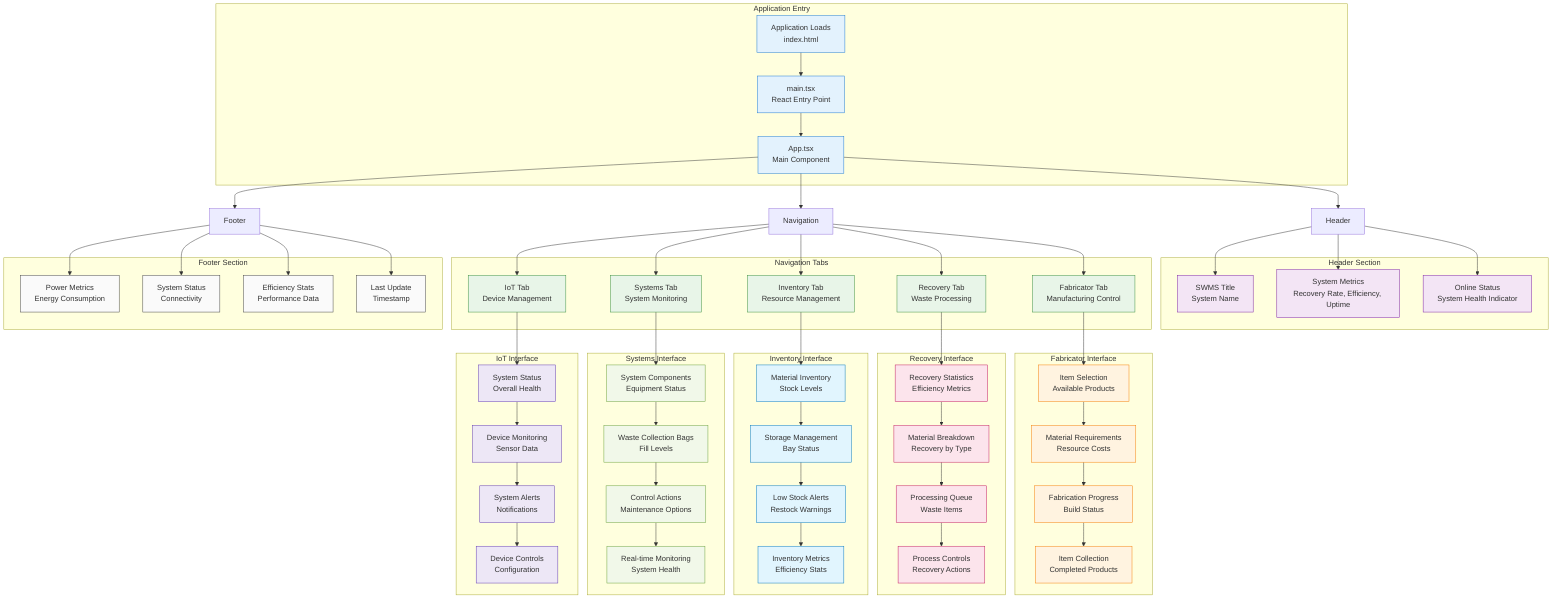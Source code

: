 flowchart TD
    subgraph "Application Entry"
        Load[Application Loads<br/>index.html]
        Main[main.tsx<br/>React Entry Point]
        App[App.tsx<br/>Main Component]
    end

    subgraph "Header Section"
        Title[SWMS Title<br/>System Name]
        Metrics[System Metrics<br/>Recovery Rate, Efficiency, Uptime]
        Status[Online Status<br/>System Health Indicator]
    end

    subgraph "Navigation Tabs"
        FabricatorTab[Fabricator Tab<br/>Manufacturing Control]
        RecoveryTab[Recovery Tab<br/>Waste Processing]
        InventoryTab[Inventory Tab<br/>Resource Management]
        SystemsTab[Systems Tab<br/>System Monitoring]
        IoTTab[IoT Tab<br/>Device Management]
    end

    subgraph "Fabricator Interface"
        FAB_ItemList[Item Selection<br/>Available Products]
        FAB_Materials[Material Requirements<br/>Resource Costs]
        FAB_Progress[Fabrication Progress<br/>Build Status]
        FAB_Collection[Item Collection<br/>Completed Products]
    end

    subgraph "Recovery Interface"
        REC_Stats[Recovery Statistics<br/>Efficiency Metrics]
        REC_Materials[Material Breakdown<br/>Recovery by Type]
        REC_Queue[Processing Queue<br/>Waste Items]
        REC_Process[Process Controls<br/>Recovery Actions]
    end

    subgraph "Inventory Interface"
        INV_Overview[Material Inventory<br/>Stock Levels]
        INV_Storage[Storage Management<br/>Bay Status]
        INV_Alerts[Low Stock Alerts<br/>Restock Warnings]
        INV_Metrics[Inventory Metrics<br/>Efficiency Stats]
    end

    subgraph "Systems Interface"
        SYS_Components[System Components<br/>Equipment Status]
        SYS_Bags[Waste Collection Bags<br/>Fill Levels]
        SYS_Controls[Control Actions<br/>Maintenance Options]
        SYS_Monitoring[Real-time Monitoring<br/>System Health]
    end

    subgraph "IoT Interface"
        IOT_Status[System Status<br/>Overall Health]
        IOT_Devices[Device Monitoring<br/>Sensor Data]
        IOT_Alerts[System Alerts<br/>Notifications]
        IOT_Controls[Device Controls<br/>Configuration]
    end

    subgraph "Footer Section"
        Power[Power Metrics<br/>Energy Consumption]
        System[System Status<br/>Connectivity]
        Efficiency[Efficiency Stats<br/>Performance Data]
        Timestamp[Last Update<br/>Timestamp]
    end

    Load --> Main
    Main --> App
    App --> Header
    App --> Navigation
    App --> Footer

    Header --> Title
    Header --> Metrics
    Header --> Status

    Navigation --> FabricatorTab
    Navigation --> RecoveryTab
    Navigation --> InventoryTab
    Navigation --> SystemsTab
    Navigation --> IoTTab

    FabricatorTab --> FAB_ItemList
    FAB_ItemList --> FAB_Materials
    FAB_Materials --> FAB_Progress
    FAB_Progress --> FAB_Collection

    RecoveryTab --> REC_Stats
    REC_Stats --> REC_Materials
    REC_Materials --> REC_Queue
    REC_Queue --> REC_Process

    InventoryTab --> INV_Overview
    INV_Overview --> INV_Storage
    INV_Storage --> INV_Alerts
    INV_Alerts --> INV_Metrics

    SystemsTab --> SYS_Components
    SYS_Components --> SYS_Bags
    SYS_Bags --> SYS_Controls
    SYS_Controls --> SYS_Monitoring

    IoTTab --> IOT_Status
    IOT_Status --> IOT_Devices
    IOT_Devices --> IOT_Alerts
    IOT_Alerts --> IOT_Controls

    Footer --> Power
    Footer --> System
    Footer --> Efficiency
    Footer --> Timestamp

    classDef entry fill:#e3f2fd,stroke:#1976d2
    classDef header fill:#f3e5f5,stroke:#7b1fa2
    classDef nav fill:#e8f5e8,stroke:#388e3c
    classDef fabricator fill:#fff3e0,stroke:#f57c00
    classDef recovery fill:#fce4ec,stroke:#c2185b
    classDef inventory fill:#e1f5fe,stroke:#0277bd
    classDef systems fill:#f1f8e9,stroke:#689f38
    classDef iot fill:#ede7f6,stroke:#5e35b1
    classDef footer fill:#fafafa,stroke:#424242

    class Load,Main,App entry
    class Title,Metrics,Status header
    class FabricatorTab,RecoveryTab,InventoryTab,SystemsTab,IoTTab nav
    class FAB_ItemList,FAB_Materials,FAB_Progress,FAB_Collection fabricator
    class REC_Stats,REC_Materials,REC_Queue,REC_Process recovery
    class INV_Overview,INV_Storage,INV_Alerts,INV_Metrics inventory
    class SYS_Components,SYS_Bags,SYS_Controls,SYS_Monitoring systems
    class IOT_Status,IOT_Devices,IOT_Alerts,IOT_Controls iot
    class Power,System,Efficiency,Timestamp footer
